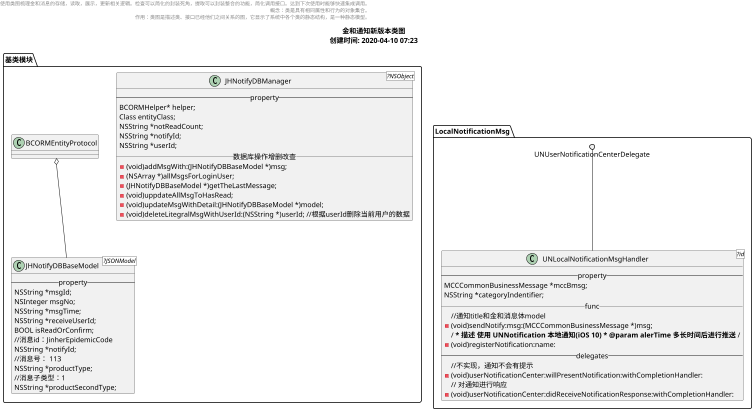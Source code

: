 @startuml
scale 0.5
page 1x1
title
        金和通知新版本类图
        创建时间: 2020-04-10 07:23
        endtitle
        left header
                使用类图梳理金和消息的存储，读取，展示，更新相关逻辑。检查可以简化的封装死角，提取可以封装整合的功能，简化调用接口。达到下次使用时能够快速集成调用。
                概念：类是具有相同属性和行为的对象集合。
                作用：类图是描述类、接口已经他们之间关系的图，它显示了系统中各个类的静态结构，是一种静态模型。
        endheader

        'type:package，node，folder，frame，cloud，database
        folder "基类模块" as base{
                class "JHNotifyDBManager" as baseDao <?NSObject> {
                        -- property --
                        BCORMHelper* helper;
                        Class entityClass;
                        NSString *notReadCount;
                        NSString *notifyId;
                        NSString *userId;
                        __数据库操作增删改查__
                        - (void)addMsgWith:(JHNotifyDBBaseModel *)msg;
                        - (NSArray *)allMsgsForLoginUser;
                        - (JHNotifyDBBaseModel *)getTheLastMessage;
                        - (void)uppdateAllMsgToHasRead;
                        - (void)updateMsgWithDetail:(JHNotifyDBBaseModel *)model;
                        - (void)deleteLitegralMsgWithUserId:(NSString *)userId; //根据userId删除当前用户的数据
                }
                class "JHNotifyDBBaseModel" as 消息体基类 <?JSONModel> {
                        -- property --
                        NSString *msgId;
                        NSInteger msgNo;
                        NSString *msgTime;
                        NSString *receiveUserId;
                        BOOL isReadOrConfirm;
                        //消息id：JinherEpidemicCode
                        NSString *notifyId;
                        //消息号： 113
                        NSString *productType;
                        //消息子类型：1
                        NSString *productSecondType;
                }
                BCORMEntityProtocol o-- 消息体基类

        }


        'type:package，node，folder，frame，cloud，database
        folder "LocalNotificationMsg" as localNotify{
                class "UNLocalNotificationMsgHandler" as umlocal <?id> {
                        -- property --
                        MCCCommonBusinessMessage *mccBmsg;
                        NSString *categoryIndentifier;
                        __func__
                        //通知title和金和消息体model
                        -(void)sendNotify:msg:(MCCCommonBusinessMessage *)msg;
                        /** * 描述 使用 UNNotification 本地通知(iOS 10) * @param alerTime 多长时间后进行推送 **/
                        -(void)registerNotification:name:
                        -- delegates --
                        //不实现，通知不会有提示
                        - (void)userNotificationCenter:willPresentNotification:withCompletionHandler:
                        // 对通知进行响应
                        - (void)userNotificationCenter:didReceiveNotificationResponse:withCompletionHandler:
                }
                UNUserNotificationCenterDelegate ()-- umlocal
        }
        @enduml
